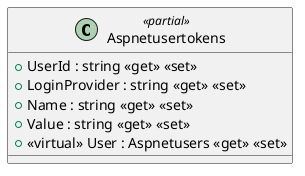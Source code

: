@startuml
class Aspnetusertokens <<partial>> {
    + UserId : string <<get>> <<set>>
    + LoginProvider : string <<get>> <<set>>
    + Name : string <<get>> <<set>>
    + Value : string <<get>> <<set>>
    + <<virtual>> User : Aspnetusers <<get>> <<set>>
}
@enduml

